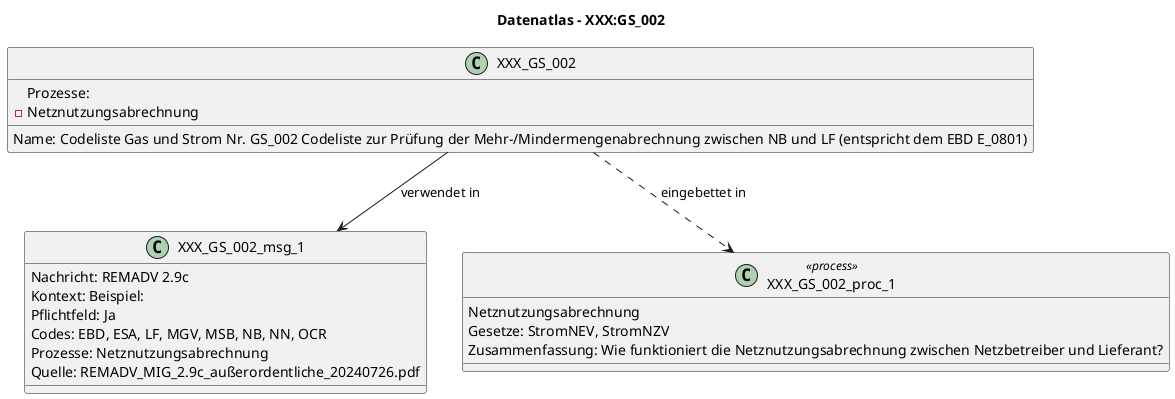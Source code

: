 @startuml
title Datenatlas – XXX:GS_002
class XXX_GS_002 {
  Name: Codeliste Gas und Strom Nr. GS_002 Codeliste zur Prüfung der Mehr-/Mindermengenabrechnung zwischen NB und LF (entspricht dem EBD E_0801)
  Prozesse:
    - Netznutzungsabrechnung
}
class XXX_GS_002_msg_1 {
  Nachricht: REMADV 2.9c
  Kontext: Beispiel:
  Pflichtfeld: Ja
  Codes: EBD, ESA, LF, MGV, MSB, NB, NN, OCR
  Prozesse: Netznutzungsabrechnung
  Quelle: REMADV_MIG_2.9c_außerordentliche_20240726.pdf
}
XXX_GS_002 --> XXX_GS_002_msg_1 : verwendet in
class XXX_GS_002_proc_1 <<process>> {
  Netznutzungsabrechnung
  Gesetze: StromNEV, StromNZV
  Zusammenfassung: Wie funktioniert die Netznutzungsabrechnung zwischen Netzbetreiber und Lieferant?
}
XXX_GS_002 ..> XXX_GS_002_proc_1 : eingebettet in
@enduml